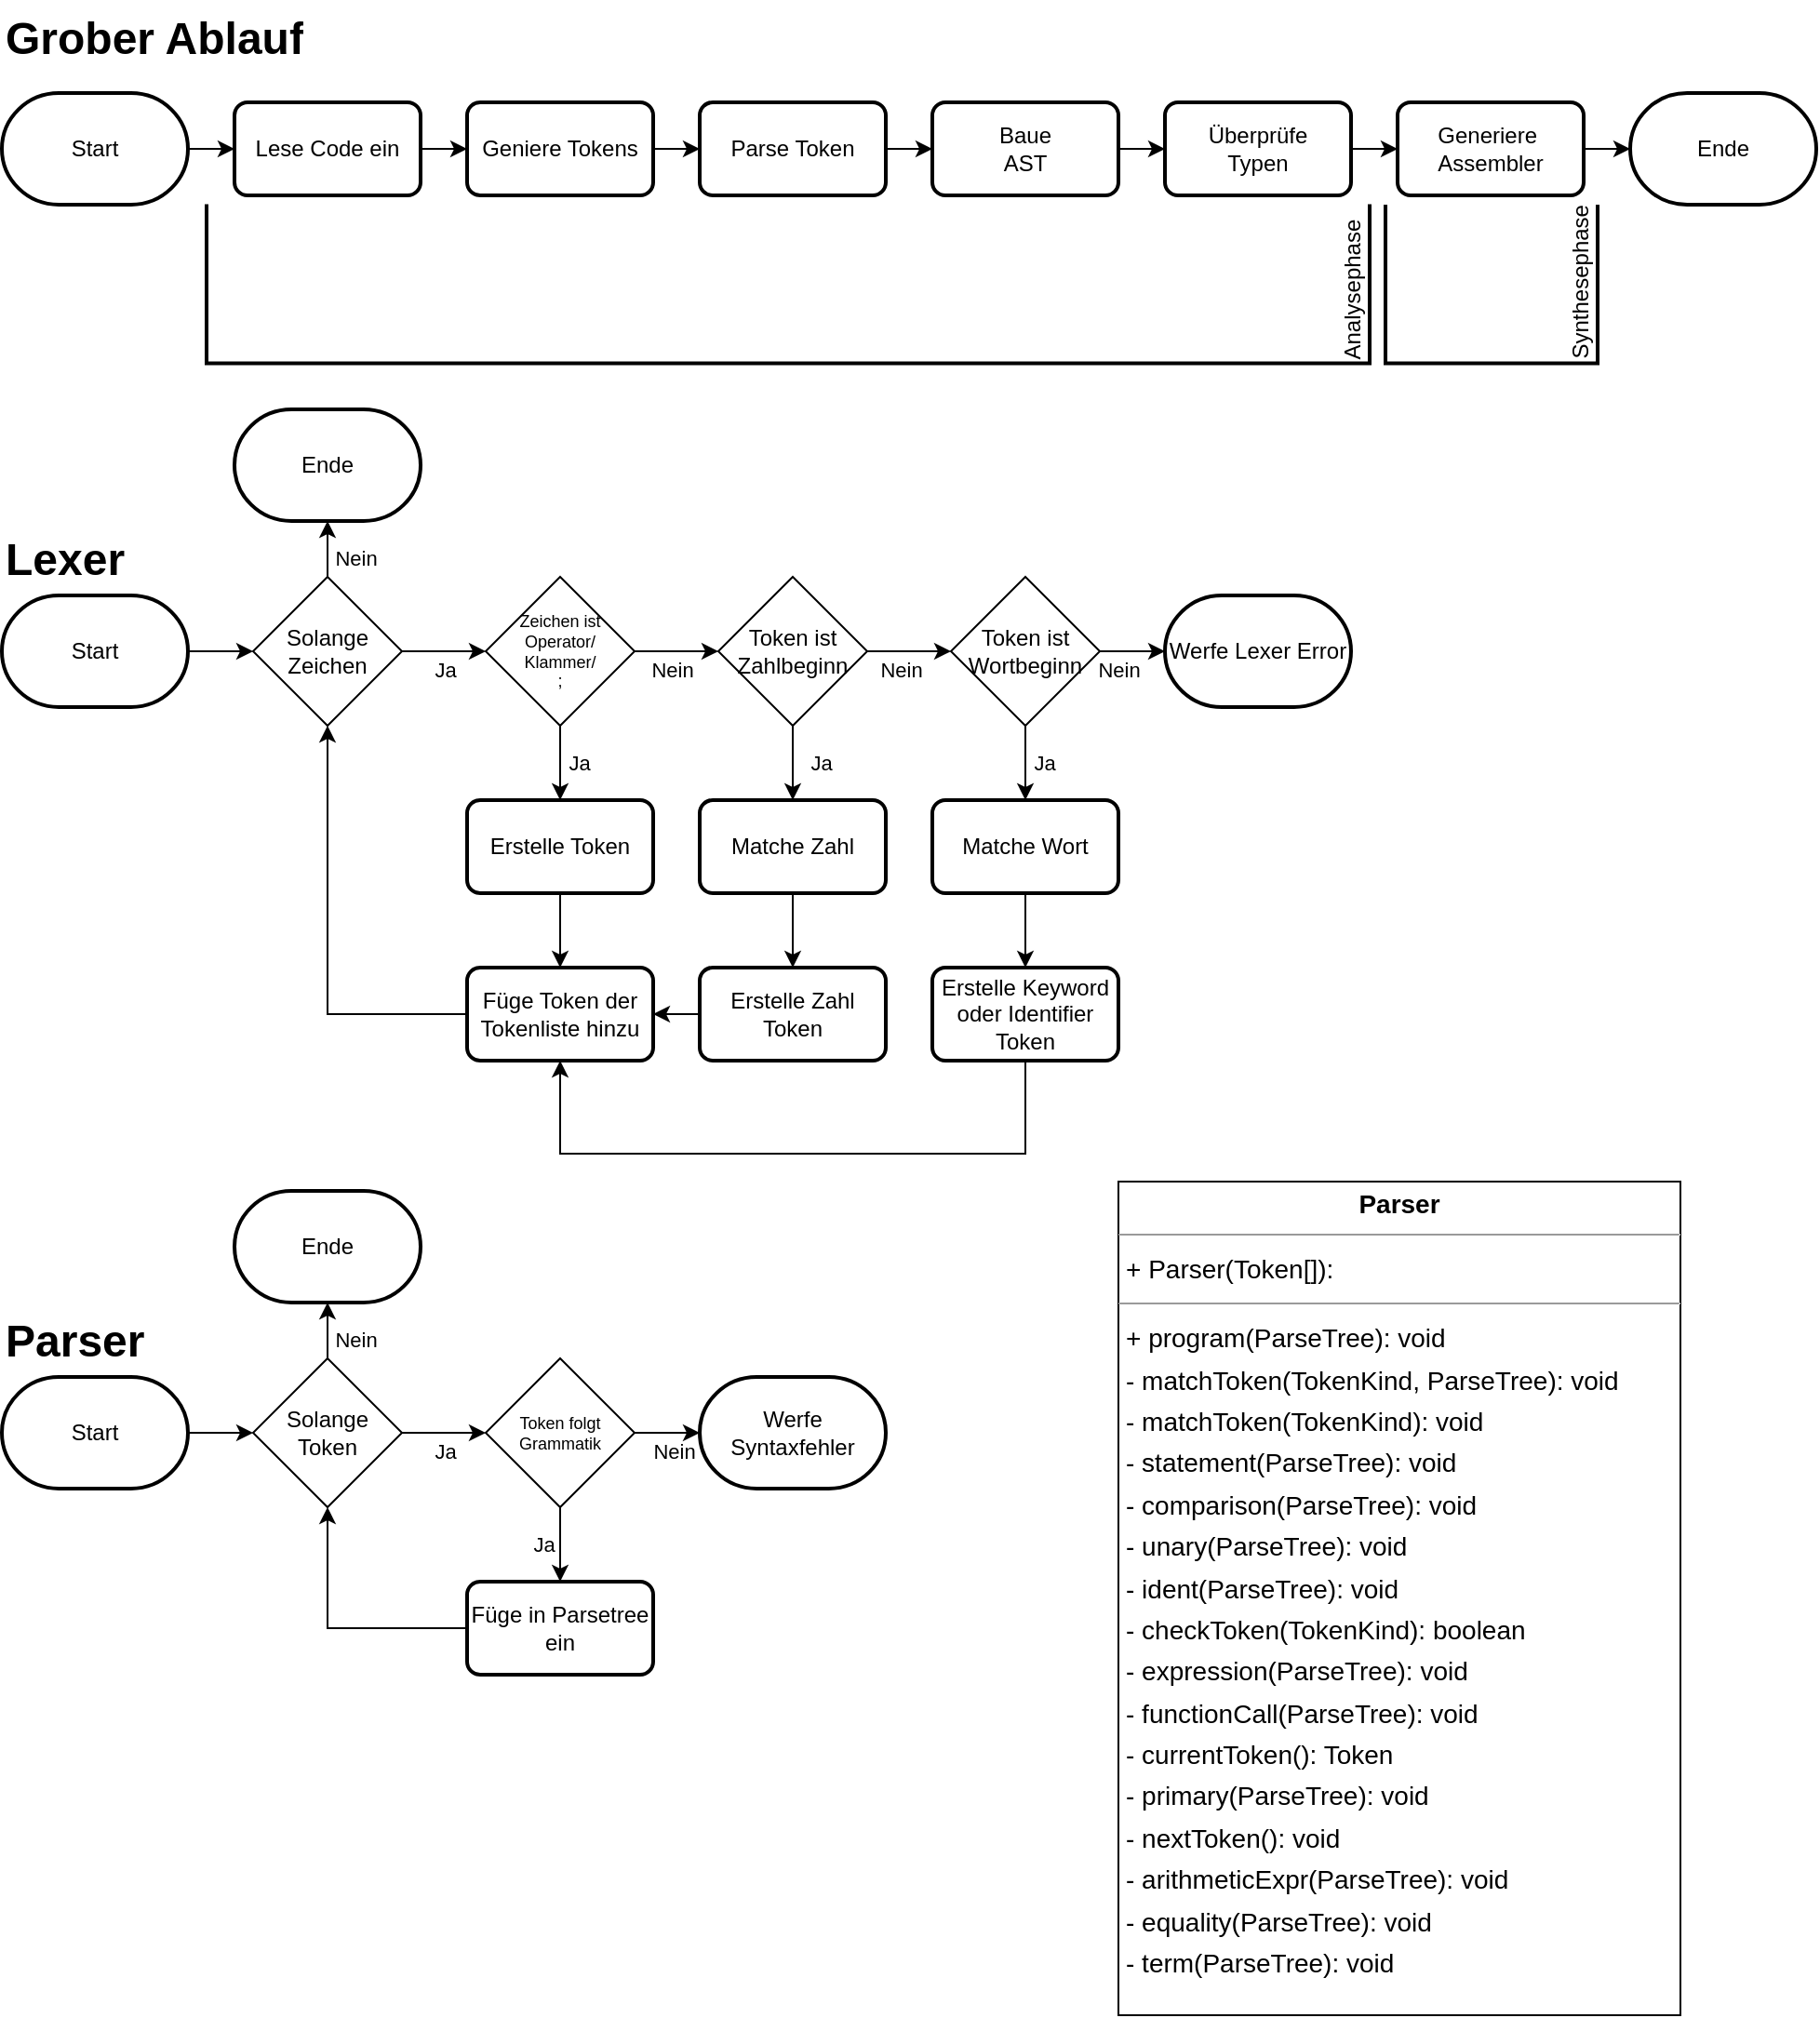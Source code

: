 <mxfile version="24.7.2" type="github">
  <diagram name="Seite-1" id="4pNDl0hfz-k5kMD19SHL">
    <mxGraphModel dx="1449" dy="1637" grid="1" gridSize="10" guides="1" tooltips="1" connect="1" arrows="1" fold="1" page="1" pageScale="1" pageWidth="827" pageHeight="1169" math="0" shadow="0">
      <root>
        <mxCell id="0" />
        <mxCell id="1" parent="0" />
        <mxCell id="sM32byZcdiO2ZuC8N_kb-4" value="" style="edgeStyle=orthogonalEdgeStyle;rounded=0;orthogonalLoop=1;jettySize=auto;html=1;noEdgeStyle=1;orthogonal=1;" parent="1" source="sM32byZcdiO2ZuC8N_kb-2" target="sM32byZcdiO2ZuC8N_kb-3" edge="1">
          <mxGeometry relative="1" as="geometry" />
        </mxCell>
        <mxCell id="sM32byZcdiO2ZuC8N_kb-2" value="Start" style="strokeWidth=2;html=1;shape=mxgraph.flowchart.terminator;whiteSpace=wrap;" parent="1" vertex="1">
          <mxGeometry width="100" height="60" as="geometry" />
        </mxCell>
        <mxCell id="sM32byZcdiO2ZuC8N_kb-18" value="" style="edgeStyle=orthogonalEdgeStyle;rounded=0;orthogonalLoop=1;jettySize=auto;html=1;noEdgeStyle=1;orthogonal=1;" parent="1" source="sM32byZcdiO2ZuC8N_kb-3" target="sM32byZcdiO2ZuC8N_kb-5" edge="1">
          <mxGeometry relative="1" as="geometry" />
        </mxCell>
        <mxCell id="sM32byZcdiO2ZuC8N_kb-3" value="Lese Code ein" style="rounded=1;whiteSpace=wrap;html=1;absoluteArcSize=1;arcSize=14;strokeWidth=2;" parent="1" vertex="1">
          <mxGeometry x="125" y="5" width="100" height="50" as="geometry" />
        </mxCell>
        <mxCell id="sM32byZcdiO2ZuC8N_kb-9" value="" style="edgeStyle=orthogonalEdgeStyle;rounded=0;orthogonalLoop=1;jettySize=auto;html=1;noEdgeStyle=1;orthogonal=1;" parent="1" source="sM32byZcdiO2ZuC8N_kb-5" target="sM32byZcdiO2ZuC8N_kb-8" edge="1">
          <mxGeometry relative="1" as="geometry" />
        </mxCell>
        <mxCell id="sM32byZcdiO2ZuC8N_kb-5" value="Geniere Tokens" style="rounded=1;whiteSpace=wrap;html=1;absoluteArcSize=1;arcSize=14;strokeWidth=2;" parent="1" vertex="1">
          <mxGeometry x="250" y="5" width="100" height="50" as="geometry" />
        </mxCell>
        <mxCell id="sM32byZcdiO2ZuC8N_kb-11" value="" style="edgeStyle=orthogonalEdgeStyle;rounded=0;orthogonalLoop=1;jettySize=auto;html=1;noEdgeStyle=1;orthogonal=1;" parent="1" source="sM32byZcdiO2ZuC8N_kb-8" target="sM32byZcdiO2ZuC8N_kb-10" edge="1">
          <mxGeometry relative="1" as="geometry" />
        </mxCell>
        <mxCell id="sM32byZcdiO2ZuC8N_kb-8" value="Parse Token" style="rounded=1;whiteSpace=wrap;html=1;absoluteArcSize=1;arcSize=14;strokeWidth=2;" parent="1" vertex="1">
          <mxGeometry x="375" y="5" width="100" height="50" as="geometry" />
        </mxCell>
        <mxCell id="sM32byZcdiO2ZuC8N_kb-13" value="" style="edgeStyle=orthogonalEdgeStyle;rounded=0;orthogonalLoop=1;jettySize=auto;html=1;noEdgeStyle=1;orthogonal=1;" parent="1" source="sM32byZcdiO2ZuC8N_kb-10" target="sM32byZcdiO2ZuC8N_kb-12" edge="1">
          <mxGeometry relative="1" as="geometry" />
        </mxCell>
        <mxCell id="sM32byZcdiO2ZuC8N_kb-10" value="Baue&lt;br&gt;AST" style="rounded=1;whiteSpace=wrap;html=1;absoluteArcSize=1;arcSize=14;strokeWidth=2;" parent="1" vertex="1">
          <mxGeometry x="500" y="5" width="100" height="50" as="geometry" />
        </mxCell>
        <mxCell id="sM32byZcdiO2ZuC8N_kb-15" value="" style="edgeStyle=orthogonalEdgeStyle;rounded=0;orthogonalLoop=1;jettySize=auto;html=1;noEdgeStyle=1;orthogonal=1;" parent="1" source="sM32byZcdiO2ZuC8N_kb-12" target="sM32byZcdiO2ZuC8N_kb-14" edge="1">
          <mxGeometry relative="1" as="geometry" />
        </mxCell>
        <mxCell id="sM32byZcdiO2ZuC8N_kb-12" value="Überprüfe&lt;br&gt;Typen" style="rounded=1;whiteSpace=wrap;html=1;absoluteArcSize=1;arcSize=14;strokeWidth=2;" parent="1" vertex="1">
          <mxGeometry x="625" y="5" width="100" height="50" as="geometry" />
        </mxCell>
        <mxCell id="sM32byZcdiO2ZuC8N_kb-17" value="" style="edgeStyle=orthogonalEdgeStyle;rounded=0;orthogonalLoop=1;jettySize=auto;html=1;noEdgeStyle=1;orthogonal=1;" parent="1" source="sM32byZcdiO2ZuC8N_kb-14" target="sM32byZcdiO2ZuC8N_kb-16" edge="1">
          <mxGeometry relative="1" as="geometry" />
        </mxCell>
        <mxCell id="sM32byZcdiO2ZuC8N_kb-14" value="Generiere&amp;nbsp;&lt;br&gt;Assembler" style="rounded=1;whiteSpace=wrap;html=1;absoluteArcSize=1;arcSize=14;strokeWidth=2;" parent="1" vertex="1">
          <mxGeometry x="750" y="5" width="100" height="50" as="geometry" />
        </mxCell>
        <mxCell id="sM32byZcdiO2ZuC8N_kb-16" value="Ende" style="strokeWidth=2;html=1;shape=mxgraph.flowchart.terminator;whiteSpace=wrap;" parent="1" vertex="1">
          <mxGeometry x="875" width="100" height="60" as="geometry" />
        </mxCell>
        <mxCell id="sM32byZcdiO2ZuC8N_kb-19" value="Analysephase" style="strokeWidth=2;html=1;shape=mxgraph.flowchart.annotation_1;align=left;pointerEvents=1;rotation=-90;shadow=0;horizontal=1;verticalAlign=bottom;" parent="1" vertex="1">
          <mxGeometry x="379.75" y="-210" width="85.5" height="625" as="geometry" />
        </mxCell>
        <mxCell id="sM32byZcdiO2ZuC8N_kb-20" value="Synthesephase" style="strokeWidth=2;html=1;shape=mxgraph.flowchart.annotation_1;align=left;pointerEvents=1;rotation=-90;verticalAlign=bottom;" parent="1" vertex="1">
          <mxGeometry x="757.88" y="45.63" width="85.25" height="114" as="geometry" />
        </mxCell>
        <mxCell id="j8dH_AC11E7FLbQUvyzk-1" value="&lt;h1 style=&quot;margin-top: 0px;&quot;&gt;Grober Ablauf&lt;/h1&gt;" style="text;html=1;whiteSpace=wrap;overflow=hidden;rounded=0;" parent="1" vertex="1">
          <mxGeometry y="-50" width="180" height="40" as="geometry" />
        </mxCell>
        <mxCell id="j8dH_AC11E7FLbQUvyzk-2" value="&lt;h1 style=&quot;margin-top: 0px;&quot;&gt;Lexer&lt;/h1&gt;" style="text;html=1;whiteSpace=wrap;overflow=hidden;rounded=0;" parent="1" vertex="1">
          <mxGeometry y="230" width="80" height="40" as="geometry" />
        </mxCell>
        <mxCell id="j8dH_AC11E7FLbQUvyzk-7" value="" style="edgeStyle=orthogonalEdgeStyle;rounded=0;orthogonalLoop=1;jettySize=auto;html=1;" parent="1" source="j8dH_AC11E7FLbQUvyzk-3" target="j8dH_AC11E7FLbQUvyzk-6" edge="1">
          <mxGeometry relative="1" as="geometry" />
        </mxCell>
        <mxCell id="j8dH_AC11E7FLbQUvyzk-3" value="Start" style="strokeWidth=2;html=1;shape=mxgraph.flowchart.terminator;whiteSpace=wrap;" parent="1" vertex="1">
          <mxGeometry y="270" width="100" height="60" as="geometry" />
        </mxCell>
        <mxCell id="j8dH_AC11E7FLbQUvyzk-10" value="" style="edgeStyle=orthogonalEdgeStyle;rounded=0;orthogonalLoop=1;jettySize=auto;html=1;" parent="1" source="j8dH_AC11E7FLbQUvyzk-6" target="j8dH_AC11E7FLbQUvyzk-9" edge="1">
          <mxGeometry relative="1" as="geometry" />
        </mxCell>
        <mxCell id="j8dH_AC11E7FLbQUvyzk-11" value="Ja" style="edgeLabel;html=1;align=center;verticalAlign=middle;resizable=0;points=[];labelBackgroundColor=none;" parent="j8dH_AC11E7FLbQUvyzk-10" vertex="1" connectable="0">
          <mxGeometry y="-2" relative="1" as="geometry">
            <mxPoint y="8" as="offset" />
          </mxGeometry>
        </mxCell>
        <mxCell id="j8dH_AC11E7FLbQUvyzk-50" value="Nein" style="edgeStyle=orthogonalEdgeStyle;rounded=0;orthogonalLoop=1;jettySize=auto;html=1;labelBackgroundColor=none;" parent="1" source="j8dH_AC11E7FLbQUvyzk-6" target="j8dH_AC11E7FLbQUvyzk-49" edge="1">
          <mxGeometry x="0.2" y="-15" relative="1" as="geometry">
            <mxPoint as="offset" />
          </mxGeometry>
        </mxCell>
        <mxCell id="j8dH_AC11E7FLbQUvyzk-6" value="Solange&lt;div&gt;Zeichen&lt;/div&gt;" style="rhombus;whiteSpace=wrap;html=1;" parent="1" vertex="1">
          <mxGeometry x="135" y="260" width="80" height="80" as="geometry" />
        </mxCell>
        <mxCell id="j8dH_AC11E7FLbQUvyzk-13" value="" style="edgeStyle=orthogonalEdgeStyle;rounded=0;orthogonalLoop=1;jettySize=auto;html=1;" parent="1" source="j8dH_AC11E7FLbQUvyzk-9" target="j8dH_AC11E7FLbQUvyzk-12" edge="1">
          <mxGeometry relative="1" as="geometry" />
        </mxCell>
        <mxCell id="j8dH_AC11E7FLbQUvyzk-14" value="Nein" style="edgeLabel;html=1;align=center;verticalAlign=middle;resizable=0;points=[];textShadow=0;labelBackgroundColor=none;" parent="j8dH_AC11E7FLbQUvyzk-13" vertex="1" connectable="0">
          <mxGeometry x="-0.133" y="1" relative="1" as="geometry">
            <mxPoint y="11" as="offset" />
          </mxGeometry>
        </mxCell>
        <mxCell id="j8dH_AC11E7FLbQUvyzk-35" value="" style="edgeStyle=orthogonalEdgeStyle;rounded=0;orthogonalLoop=1;jettySize=auto;html=1;" parent="1" source="j8dH_AC11E7FLbQUvyzk-9" target="j8dH_AC11E7FLbQUvyzk-34" edge="1">
          <mxGeometry relative="1" as="geometry" />
        </mxCell>
        <mxCell id="j8dH_AC11E7FLbQUvyzk-36" value="Ja" style="edgeLabel;html=1;align=center;verticalAlign=middle;resizable=0;points=[];labelBackgroundColor=none;" parent="j8dH_AC11E7FLbQUvyzk-35" vertex="1" connectable="0">
          <mxGeometry x="-0.55" relative="1" as="geometry">
            <mxPoint x="10" y="11" as="offset" />
          </mxGeometry>
        </mxCell>
        <mxCell id="j8dH_AC11E7FLbQUvyzk-9" value="&lt;font style=&quot;font-size: 9px;&quot;&gt;Zeichen ist&lt;/font&gt;&lt;div style=&quot;font-size: 9px;&quot;&gt;&lt;font style=&quot;font-size: 9px;&quot;&gt;Operator/&lt;/font&gt;&lt;/div&gt;&lt;div style=&quot;font-size: 9px;&quot;&gt;&lt;font style=&quot;font-size: 9px;&quot;&gt;Klammer/&lt;/font&gt;&lt;/div&gt;&lt;div style=&quot;font-size: 9px;&quot;&gt;&lt;font style=&quot;font-size: 9px;&quot;&gt;;&lt;/font&gt;&lt;/div&gt;" style="rhombus;whiteSpace=wrap;html=1;fontSize=9;align=center;verticalAlign=middle;" parent="1" vertex="1">
          <mxGeometry x="260" y="260" width="80" height="80" as="geometry" />
        </mxCell>
        <mxCell id="j8dH_AC11E7FLbQUvyzk-16" value="" style="edgeStyle=orthogonalEdgeStyle;rounded=0;orthogonalLoop=1;jettySize=auto;html=1;" parent="1" source="j8dH_AC11E7FLbQUvyzk-12" target="j8dH_AC11E7FLbQUvyzk-15" edge="1">
          <mxGeometry relative="1" as="geometry" />
        </mxCell>
        <mxCell id="j8dH_AC11E7FLbQUvyzk-17" value="Nein" style="edgeLabel;html=1;align=center;verticalAlign=middle;resizable=0;points=[];labelBackgroundColor=none;" parent="j8dH_AC11E7FLbQUvyzk-16" vertex="1" connectable="0">
          <mxGeometry x="-0.222" y="1" relative="1" as="geometry">
            <mxPoint y="11" as="offset" />
          </mxGeometry>
        </mxCell>
        <mxCell id="j8dH_AC11E7FLbQUvyzk-29" value="" style="edgeStyle=orthogonalEdgeStyle;rounded=0;orthogonalLoop=1;jettySize=auto;html=1;" parent="1" source="j8dH_AC11E7FLbQUvyzk-12" target="j8dH_AC11E7FLbQUvyzk-28" edge="1">
          <mxGeometry relative="1" as="geometry" />
        </mxCell>
        <mxCell id="j8dH_AC11E7FLbQUvyzk-32" value="Ja" style="edgeLabel;html=1;align=center;verticalAlign=middle;resizable=0;points=[];labelBackgroundColor=none;" parent="j8dH_AC11E7FLbQUvyzk-29" vertex="1" connectable="0">
          <mxGeometry x="-0.25" y="1" relative="1" as="geometry">
            <mxPoint x="14" y="5" as="offset" />
          </mxGeometry>
        </mxCell>
        <mxCell id="j8dH_AC11E7FLbQUvyzk-12" value="Token ist&lt;div&gt;Zahlbeginn&lt;br&gt;&lt;/div&gt;" style="rhombus;whiteSpace=wrap;html=1;" parent="1" vertex="1">
          <mxGeometry x="385" y="260" width="80" height="80" as="geometry" />
        </mxCell>
        <mxCell id="j8dH_AC11E7FLbQUvyzk-21" value="" style="edgeStyle=orthogonalEdgeStyle;rounded=0;orthogonalLoop=1;jettySize=auto;html=1;" parent="1" source="j8dH_AC11E7FLbQUvyzk-15" target="j8dH_AC11E7FLbQUvyzk-20" edge="1">
          <mxGeometry relative="1" as="geometry" />
        </mxCell>
        <mxCell id="j8dH_AC11E7FLbQUvyzk-22" value="Nein" style="edgeLabel;html=1;align=center;verticalAlign=middle;resizable=0;points=[];labelBackgroundColor=none;" parent="j8dH_AC11E7FLbQUvyzk-21" vertex="1" connectable="0">
          <mxGeometry x="-0.4" y="-1" relative="1" as="geometry">
            <mxPoint x="-4" y="9" as="offset" />
          </mxGeometry>
        </mxCell>
        <mxCell id="j8dH_AC11E7FLbQUvyzk-24" value="" style="edgeStyle=orthogonalEdgeStyle;rounded=0;orthogonalLoop=1;jettySize=auto;html=1;" parent="1" source="j8dH_AC11E7FLbQUvyzk-15" target="j8dH_AC11E7FLbQUvyzk-23" edge="1">
          <mxGeometry relative="1" as="geometry" />
        </mxCell>
        <mxCell id="j8dH_AC11E7FLbQUvyzk-33" value="Ja" style="edgeLabel;html=1;align=center;verticalAlign=middle;resizable=0;points=[];labelBackgroundColor=none;" parent="j8dH_AC11E7FLbQUvyzk-24" vertex="1" connectable="0">
          <mxGeometry x="-0.4" y="-3" relative="1" as="geometry">
            <mxPoint x="13" y="8" as="offset" />
          </mxGeometry>
        </mxCell>
        <mxCell id="j8dH_AC11E7FLbQUvyzk-15" value="Token ist&lt;div&gt;Wortbeginn&lt;br&gt;&lt;/div&gt;" style="rhombus;whiteSpace=wrap;html=1;" parent="1" vertex="1">
          <mxGeometry x="510" y="260" width="80" height="80" as="geometry" />
        </mxCell>
        <mxCell id="j8dH_AC11E7FLbQUvyzk-20" value="Werfe Lexer Error" style="strokeWidth=2;html=1;shape=mxgraph.flowchart.terminator;whiteSpace=wrap;" parent="1" vertex="1">
          <mxGeometry x="625" y="270" width="100" height="60" as="geometry" />
        </mxCell>
        <mxCell id="j8dH_AC11E7FLbQUvyzk-27" value="" style="edgeStyle=orthogonalEdgeStyle;rounded=0;orthogonalLoop=1;jettySize=auto;html=1;" parent="1" source="j8dH_AC11E7FLbQUvyzk-23" target="j8dH_AC11E7FLbQUvyzk-26" edge="1">
          <mxGeometry relative="1" as="geometry" />
        </mxCell>
        <mxCell id="j8dH_AC11E7FLbQUvyzk-23" value="Matche Wort" style="rounded=1;whiteSpace=wrap;html=1;absoluteArcSize=1;arcSize=14;strokeWidth=2;" parent="1" vertex="1">
          <mxGeometry x="500" y="380" width="100" height="50" as="geometry" />
        </mxCell>
        <mxCell id="j8dH_AC11E7FLbQUvyzk-46" style="edgeStyle=orthogonalEdgeStyle;rounded=0;orthogonalLoop=1;jettySize=auto;html=1;exitX=0.5;exitY=1;exitDx=0;exitDy=0;" parent="1" source="j8dH_AC11E7FLbQUvyzk-26" target="j8dH_AC11E7FLbQUvyzk-38" edge="1">
          <mxGeometry relative="1" as="geometry">
            <mxPoint x="500" y="495" as="sourcePoint" />
            <Array as="points">
              <mxPoint x="550" y="570" />
              <mxPoint x="300" y="570" />
            </Array>
          </mxGeometry>
        </mxCell>
        <mxCell id="j8dH_AC11E7FLbQUvyzk-26" value="Erstelle Keyword oder Identifier&lt;div&gt;Token&lt;/div&gt;" style="rounded=1;whiteSpace=wrap;html=1;absoluteArcSize=1;arcSize=14;strokeWidth=2;" parent="1" vertex="1">
          <mxGeometry x="500" y="470" width="100" height="50" as="geometry" />
        </mxCell>
        <mxCell id="j8dH_AC11E7FLbQUvyzk-31" value="" style="edgeStyle=orthogonalEdgeStyle;rounded=0;orthogonalLoop=1;jettySize=auto;html=1;" parent="1" source="j8dH_AC11E7FLbQUvyzk-28" target="j8dH_AC11E7FLbQUvyzk-30" edge="1">
          <mxGeometry relative="1" as="geometry" />
        </mxCell>
        <mxCell id="j8dH_AC11E7FLbQUvyzk-28" value="Matche Zahl" style="rounded=1;whiteSpace=wrap;html=1;absoluteArcSize=1;arcSize=14;strokeWidth=2;" parent="1" vertex="1">
          <mxGeometry x="375" y="380" width="100" height="50" as="geometry" />
        </mxCell>
        <mxCell id="j8dH_AC11E7FLbQUvyzk-45" style="edgeStyle=orthogonalEdgeStyle;rounded=0;orthogonalLoop=1;jettySize=auto;html=1;" parent="1" source="j8dH_AC11E7FLbQUvyzk-30" target="j8dH_AC11E7FLbQUvyzk-38" edge="1">
          <mxGeometry relative="1" as="geometry" />
        </mxCell>
        <mxCell id="j8dH_AC11E7FLbQUvyzk-30" value="Erstelle Zahl Token" style="rounded=1;whiteSpace=wrap;html=1;absoluteArcSize=1;arcSize=14;strokeWidth=2;" parent="1" vertex="1">
          <mxGeometry x="375" y="470" width="100" height="50" as="geometry" />
        </mxCell>
        <mxCell id="j8dH_AC11E7FLbQUvyzk-44" style="edgeStyle=orthogonalEdgeStyle;rounded=0;orthogonalLoop=1;jettySize=auto;html=1;" parent="1" source="j8dH_AC11E7FLbQUvyzk-34" target="j8dH_AC11E7FLbQUvyzk-38" edge="1">
          <mxGeometry relative="1" as="geometry" />
        </mxCell>
        <mxCell id="j8dH_AC11E7FLbQUvyzk-34" value="Erstelle Token" style="rounded=1;whiteSpace=wrap;html=1;absoluteArcSize=1;arcSize=14;strokeWidth=2;" parent="1" vertex="1">
          <mxGeometry x="250" y="380" width="100" height="50" as="geometry" />
        </mxCell>
        <mxCell id="j8dH_AC11E7FLbQUvyzk-47" style="edgeStyle=orthogonalEdgeStyle;rounded=0;orthogonalLoop=1;jettySize=auto;html=1;" parent="1" source="j8dH_AC11E7FLbQUvyzk-38" target="j8dH_AC11E7FLbQUvyzk-6" edge="1">
          <mxGeometry relative="1" as="geometry" />
        </mxCell>
        <mxCell id="j8dH_AC11E7FLbQUvyzk-38" value="Füge Token der Tokenliste hinzu" style="rounded=1;whiteSpace=wrap;html=1;absoluteArcSize=1;arcSize=14;strokeWidth=2;" parent="1" vertex="1">
          <mxGeometry x="250" y="470" width="100" height="50" as="geometry" />
        </mxCell>
        <mxCell id="j8dH_AC11E7FLbQUvyzk-49" value="Ende" style="strokeWidth=2;html=1;shape=mxgraph.flowchart.terminator;whiteSpace=wrap;" parent="1" vertex="1">
          <mxGeometry x="125" y="170" width="100" height="60" as="geometry" />
        </mxCell>
        <mxCell id="5los2MfnAyNkd7CFpWIw-1" value="&lt;h1 style=&quot;margin-top: 0px;&quot;&gt;Parser&lt;/h1&gt;" style="text;html=1;whiteSpace=wrap;overflow=hidden;rounded=0;" vertex="1" parent="1">
          <mxGeometry y="650" width="80" height="40" as="geometry" />
        </mxCell>
        <mxCell id="5los2MfnAyNkd7CFpWIw-2" value="" style="edgeStyle=orthogonalEdgeStyle;rounded=0;orthogonalLoop=1;jettySize=auto;html=1;" edge="1" source="5los2MfnAyNkd7CFpWIw-3" target="5los2MfnAyNkd7CFpWIw-7" parent="1">
          <mxGeometry relative="1" as="geometry" />
        </mxCell>
        <mxCell id="5los2MfnAyNkd7CFpWIw-3" value="Start" style="strokeWidth=2;html=1;shape=mxgraph.flowchart.terminator;whiteSpace=wrap;" vertex="1" parent="1">
          <mxGeometry y="690" width="100" height="60" as="geometry" />
        </mxCell>
        <mxCell id="5los2MfnAyNkd7CFpWIw-4" value="" style="edgeStyle=orthogonalEdgeStyle;rounded=0;orthogonalLoop=1;jettySize=auto;html=1;" edge="1" source="5los2MfnAyNkd7CFpWIw-7" target="5los2MfnAyNkd7CFpWIw-12" parent="1">
          <mxGeometry relative="1" as="geometry" />
        </mxCell>
        <mxCell id="5los2MfnAyNkd7CFpWIw-5" value="Ja" style="edgeLabel;html=1;align=center;verticalAlign=middle;resizable=0;points=[];labelBackgroundColor=none;" vertex="1" connectable="0" parent="5los2MfnAyNkd7CFpWIw-4">
          <mxGeometry y="-2" relative="1" as="geometry">
            <mxPoint y="8" as="offset" />
          </mxGeometry>
        </mxCell>
        <mxCell id="5los2MfnAyNkd7CFpWIw-43" value="Ja" style="edgeLabel;html=1;align=center;verticalAlign=middle;resizable=0;points=[];labelBackgroundColor=none;" vertex="1" connectable="0" parent="5los2MfnAyNkd7CFpWIw-4">
          <mxGeometry y="-2" relative="1" as="geometry">
            <mxPoint x="53" y="58" as="offset" />
          </mxGeometry>
        </mxCell>
        <mxCell id="5los2MfnAyNkd7CFpWIw-47" value="Nein" style="edgeLabel;html=1;align=center;verticalAlign=middle;resizable=0;points=[];labelBackgroundColor=none;" vertex="1" connectable="0" parent="5los2MfnAyNkd7CFpWIw-4">
          <mxGeometry y="-2" relative="1" as="geometry">
            <mxPoint x="123" y="8" as="offset" />
          </mxGeometry>
        </mxCell>
        <mxCell id="5los2MfnAyNkd7CFpWIw-6" value="Nein" style="edgeStyle=orthogonalEdgeStyle;rounded=0;orthogonalLoop=1;jettySize=auto;html=1;labelBackgroundColor=none;" edge="1" source="5los2MfnAyNkd7CFpWIw-7" target="5los2MfnAyNkd7CFpWIw-36" parent="1">
          <mxGeometry x="0.222" y="-15" relative="1" as="geometry">
            <mxPoint as="offset" />
          </mxGeometry>
        </mxCell>
        <mxCell id="5los2MfnAyNkd7CFpWIw-7" value="Solange Token" style="rhombus;whiteSpace=wrap;html=1;" vertex="1" parent="1">
          <mxGeometry x="135" y="680" width="80" height="80" as="geometry" />
        </mxCell>
        <mxCell id="5los2MfnAyNkd7CFpWIw-37" value="" style="edgeStyle=orthogonalEdgeStyle;rounded=0;orthogonalLoop=1;jettySize=auto;html=1;labelBackgroundColor=none;" edge="1" parent="1" source="5los2MfnAyNkd7CFpWIw-12" target="5los2MfnAyNkd7CFpWIw-23">
          <mxGeometry relative="1" as="geometry" />
        </mxCell>
        <mxCell id="5los2MfnAyNkd7CFpWIw-40" value="" style="edgeStyle=orthogonalEdgeStyle;rounded=0;orthogonalLoop=1;jettySize=auto;html=1;" edge="1" parent="1" source="5los2MfnAyNkd7CFpWIw-12" target="5los2MfnAyNkd7CFpWIw-39">
          <mxGeometry relative="1" as="geometry" />
        </mxCell>
        <mxCell id="5los2MfnAyNkd7CFpWIw-12" value="Token folgt&lt;div&gt;Grammatik&lt;/div&gt;" style="rhombus;whiteSpace=wrap;html=1;fontSize=9;align=center;verticalAlign=middle;" vertex="1" parent="1">
          <mxGeometry x="260" y="680" width="80" height="80" as="geometry" />
        </mxCell>
        <mxCell id="5los2MfnAyNkd7CFpWIw-23" value="Werfe Syntaxfehler" style="strokeWidth=2;html=1;shape=mxgraph.flowchart.terminator;whiteSpace=wrap;" vertex="1" parent="1">
          <mxGeometry x="375" y="690" width="100" height="60" as="geometry" />
        </mxCell>
        <mxCell id="5los2MfnAyNkd7CFpWIw-36" value="Ende" style="strokeWidth=2;html=1;shape=mxgraph.flowchart.terminator;whiteSpace=wrap;" vertex="1" parent="1">
          <mxGeometry x="125" y="590" width="100" height="60" as="geometry" />
        </mxCell>
        <mxCell id="5los2MfnAyNkd7CFpWIw-41" style="edgeStyle=orthogonalEdgeStyle;rounded=0;orthogonalLoop=1;jettySize=auto;html=1;" edge="1" parent="1" source="5los2MfnAyNkd7CFpWIw-39" target="5los2MfnAyNkd7CFpWIw-7">
          <mxGeometry relative="1" as="geometry" />
        </mxCell>
        <mxCell id="5los2MfnAyNkd7CFpWIw-39" value="Füge in Parsetree ein" style="rounded=1;whiteSpace=wrap;html=1;absoluteArcSize=1;arcSize=14;strokeWidth=2;" vertex="1" parent="1">
          <mxGeometry x="250" y="800" width="100" height="50" as="geometry" />
        </mxCell>
        <mxCell id="5los2MfnAyNkd7CFpWIw-42" value="&lt;p style=&quot;margin:0px;margin-top:4px;text-align:center;&quot;&gt;&lt;b&gt;Parser&lt;/b&gt;&lt;/p&gt;&lt;hr size=&quot;1&quot;&gt;&lt;p style=&quot;margin:0 0 0 4px;line-height:1.6;&quot;&gt;+ Parser(Token[]): &lt;/p&gt;&lt;hr size=&quot;1&quot;&gt;&lt;p style=&quot;margin:0 0 0 4px;line-height:1.6;&quot;&gt;+ program(ParseTree): void&lt;br&gt;- matchToken(TokenKind, ParseTree): void&lt;br&gt;- matchToken(TokenKind): void&lt;/p&gt;&lt;p style=&quot;margin:0 0 0 4px;line-height:1.6;&quot;&gt;- statement(ParseTree): void&lt;br&gt;- comparison(ParseTree): void&lt;br&gt;- unary(ParseTree): void&lt;br&gt;- ident(ParseTree): void&lt;br&gt;- checkToken(TokenKind): boolean&lt;br&gt;- expression(ParseTree): void&lt;br&gt;- functionCall(ParseTree): void&lt;br&gt;- currentToken(): Token&lt;br&gt;- primary(ParseTree): void&lt;br&gt;- nextToken(): void&lt;br&gt;- arithmeticExpr(ParseTree): void&lt;br&gt;- equality(ParseTree): void&lt;br&gt;- term(ParseTree): void&lt;/p&gt;" style="verticalAlign=top;align=left;overflow=fill;fontSize=14;fontFamily=Helvetica;html=1;rounded=0;shadow=0;comic=0;labelBackgroundColor=none;strokeWidth=1;" vertex="1" parent="1">
          <mxGeometry x="600" y="585" width="302" height="448" as="geometry" />
        </mxCell>
      </root>
    </mxGraphModel>
  </diagram>
</mxfile>
